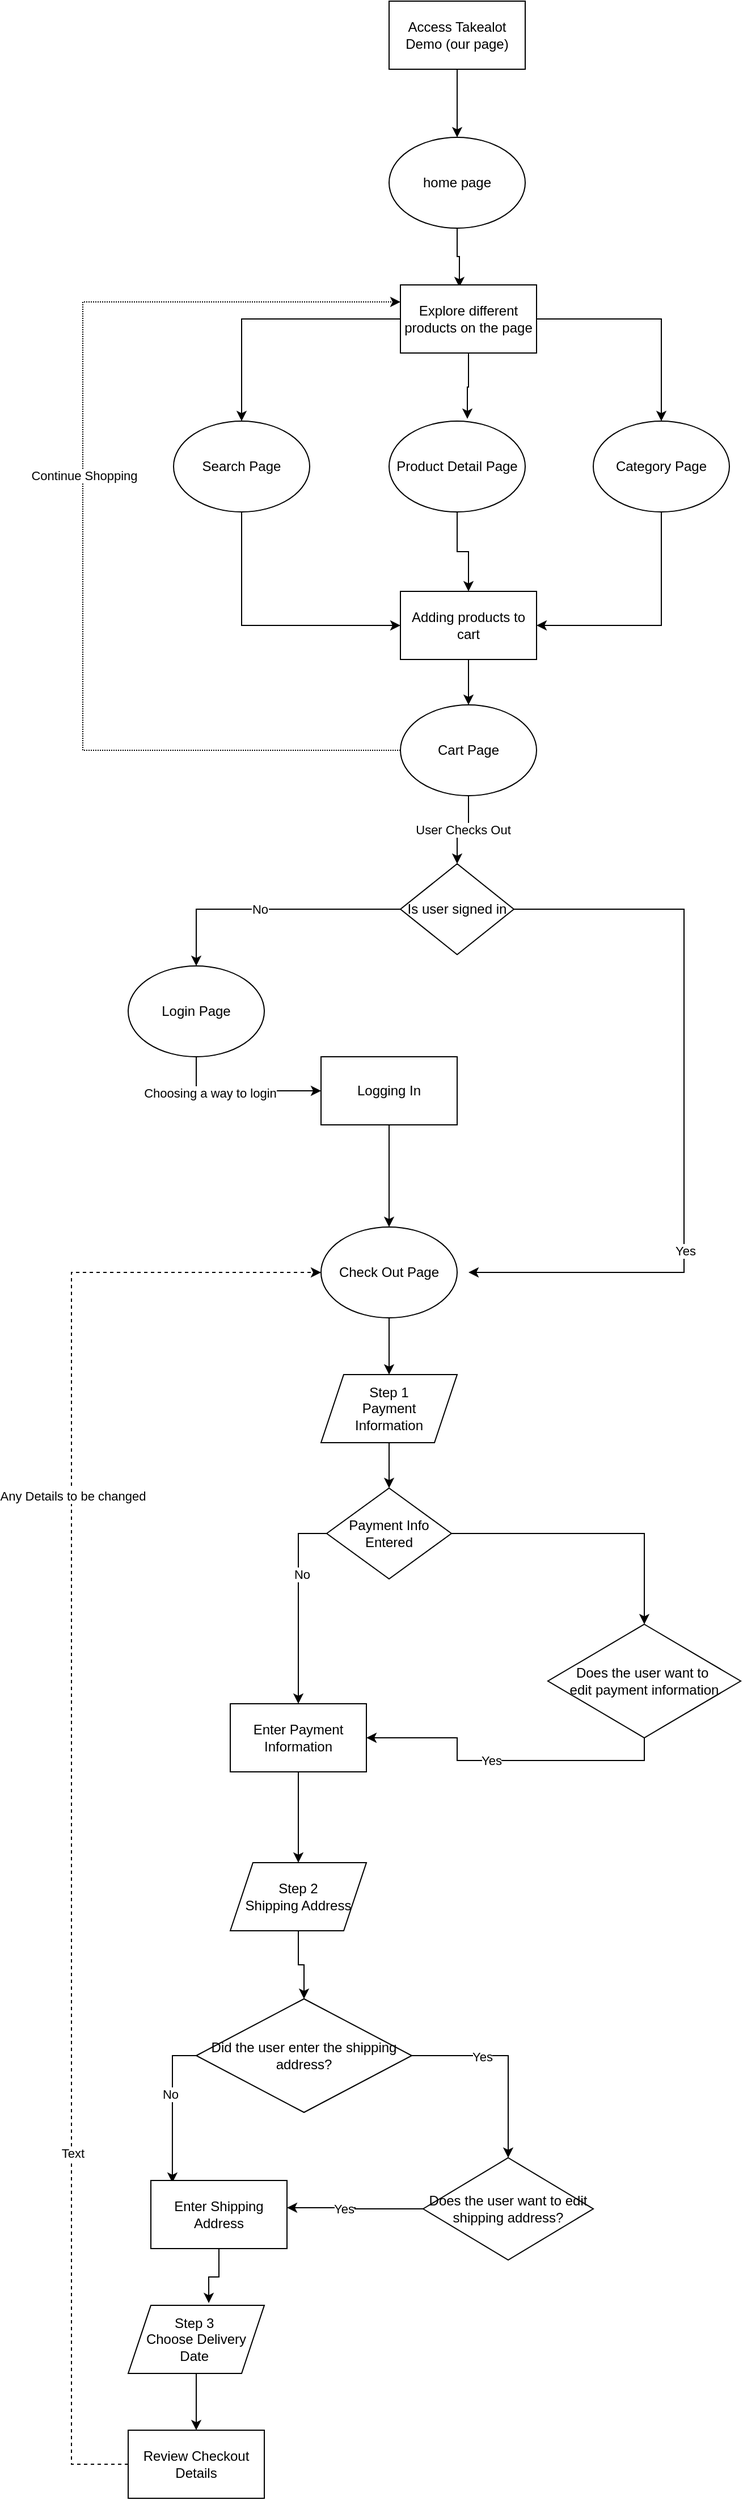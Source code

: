 <mxfile version="13.7.7" type="github"><diagram id="TFvojG2QjVRVemLwfz57" name="Page-1"><mxGraphModel dx="2090" dy="689" grid="1" gridSize="10" guides="1" tooltips="1" connect="1" arrows="1" fold="1" page="1" pageScale="1" pageWidth="850" pageHeight="1100" math="0" shadow="0"><root><mxCell id="0"/><mxCell id="1" parent="0"/><mxCell id="aawvFCzgOHrE1ilArIAR-9" style="edgeStyle=orthogonalEdgeStyle;rounded=0;orthogonalLoop=1;jettySize=auto;html=1;exitX=0.5;exitY=1;exitDx=0;exitDy=0;entryX=0.5;entryY=0;entryDx=0;entryDy=0;" edge="1" parent="1" source="aawvFCzgOHrE1ilArIAR-1" target="aawvFCzgOHrE1ilArIAR-2"><mxGeometry relative="1" as="geometry"/></mxCell><mxCell id="aawvFCzgOHrE1ilArIAR-1" value="Access Takealot Demo (our page)" style="rounded=0;whiteSpace=wrap;html=1;" vertex="1" parent="1"><mxGeometry x="280" y="30" width="120" height="60" as="geometry"/></mxCell><mxCell id="aawvFCzgOHrE1ilArIAR-10" style="edgeStyle=orthogonalEdgeStyle;rounded=0;orthogonalLoop=1;jettySize=auto;html=1;exitX=0.5;exitY=1;exitDx=0;exitDy=0;entryX=0.433;entryY=0.033;entryDx=0;entryDy=0;entryPerimeter=0;" edge="1" parent="1" source="aawvFCzgOHrE1ilArIAR-2" target="aawvFCzgOHrE1ilArIAR-3"><mxGeometry relative="1" as="geometry"/></mxCell><mxCell id="aawvFCzgOHrE1ilArIAR-2" value="home page" style="ellipse;whiteSpace=wrap;html=1;" vertex="1" parent="1"><mxGeometry x="280" y="150" width="120" height="80" as="geometry"/></mxCell><mxCell id="aawvFCzgOHrE1ilArIAR-11" style="edgeStyle=orthogonalEdgeStyle;rounded=0;orthogonalLoop=1;jettySize=auto;html=1;exitX=0;exitY=0.5;exitDx=0;exitDy=0;entryX=0.5;entryY=0;entryDx=0;entryDy=0;" edge="1" parent="1" source="aawvFCzgOHrE1ilArIAR-3" target="aawvFCzgOHrE1ilArIAR-4"><mxGeometry relative="1" as="geometry"/></mxCell><mxCell id="aawvFCzgOHrE1ilArIAR-12" style="edgeStyle=orthogonalEdgeStyle;rounded=0;orthogonalLoop=1;jettySize=auto;html=1;exitX=0.5;exitY=1;exitDx=0;exitDy=0;entryX=0.575;entryY=-0.025;entryDx=0;entryDy=0;entryPerimeter=0;" edge="1" parent="1" source="aawvFCzgOHrE1ilArIAR-3" target="aawvFCzgOHrE1ilArIAR-5"><mxGeometry relative="1" as="geometry"/></mxCell><mxCell id="aawvFCzgOHrE1ilArIAR-13" style="edgeStyle=orthogonalEdgeStyle;rounded=0;orthogonalLoop=1;jettySize=auto;html=1;exitX=1;exitY=0.5;exitDx=0;exitDy=0;entryX=0.5;entryY=0;entryDx=0;entryDy=0;" edge="1" parent="1" source="aawvFCzgOHrE1ilArIAR-3" target="aawvFCzgOHrE1ilArIAR-6"><mxGeometry relative="1" as="geometry"/></mxCell><mxCell id="aawvFCzgOHrE1ilArIAR-3" value="Explore different products on the page" style="rounded=0;whiteSpace=wrap;html=1;" vertex="1" parent="1"><mxGeometry x="290" y="280" width="120" height="60" as="geometry"/></mxCell><mxCell id="aawvFCzgOHrE1ilArIAR-14" style="edgeStyle=orthogonalEdgeStyle;rounded=0;orthogonalLoop=1;jettySize=auto;html=1;exitX=0.5;exitY=1;exitDx=0;exitDy=0;entryX=0;entryY=0.5;entryDx=0;entryDy=0;" edge="1" parent="1" source="aawvFCzgOHrE1ilArIAR-4" target="aawvFCzgOHrE1ilArIAR-7"><mxGeometry relative="1" as="geometry"/></mxCell><mxCell id="aawvFCzgOHrE1ilArIAR-4" value="Search Page" style="ellipse;whiteSpace=wrap;html=1;" vertex="1" parent="1"><mxGeometry x="90" y="400" width="120" height="80" as="geometry"/></mxCell><mxCell id="aawvFCzgOHrE1ilArIAR-15" style="edgeStyle=orthogonalEdgeStyle;rounded=0;orthogonalLoop=1;jettySize=auto;html=1;exitX=0.5;exitY=1;exitDx=0;exitDy=0;entryX=0.5;entryY=0;entryDx=0;entryDy=0;" edge="1" parent="1" source="aawvFCzgOHrE1ilArIAR-5" target="aawvFCzgOHrE1ilArIAR-7"><mxGeometry relative="1" as="geometry"/></mxCell><mxCell id="aawvFCzgOHrE1ilArIAR-5" value="Product Detail Page" style="ellipse;whiteSpace=wrap;html=1;" vertex="1" parent="1"><mxGeometry x="280" y="400" width="120" height="80" as="geometry"/></mxCell><mxCell id="aawvFCzgOHrE1ilArIAR-16" style="edgeStyle=orthogonalEdgeStyle;rounded=0;orthogonalLoop=1;jettySize=auto;html=1;exitX=0.5;exitY=1;exitDx=0;exitDy=0;entryX=1;entryY=0.5;entryDx=0;entryDy=0;" edge="1" parent="1" source="aawvFCzgOHrE1ilArIAR-6" target="aawvFCzgOHrE1ilArIAR-7"><mxGeometry relative="1" as="geometry"/></mxCell><mxCell id="aawvFCzgOHrE1ilArIAR-6" value="Category Page" style="ellipse;whiteSpace=wrap;html=1;" vertex="1" parent="1"><mxGeometry x="460" y="400" width="120" height="80" as="geometry"/></mxCell><mxCell id="aawvFCzgOHrE1ilArIAR-31" style="edgeStyle=orthogonalEdgeStyle;rounded=0;orthogonalLoop=1;jettySize=auto;html=1;exitX=0.5;exitY=1;exitDx=0;exitDy=0;entryX=0.5;entryY=0;entryDx=0;entryDy=0;" edge="1" parent="1" source="aawvFCzgOHrE1ilArIAR-7" target="aawvFCzgOHrE1ilArIAR-17"><mxGeometry relative="1" as="geometry"/></mxCell><mxCell id="aawvFCzgOHrE1ilArIAR-7" value="Adding products to cart" style="rounded=0;whiteSpace=wrap;html=1;" vertex="1" parent="1"><mxGeometry x="290" y="550" width="120" height="60" as="geometry"/></mxCell><mxCell id="aawvFCzgOHrE1ilArIAR-22" value="User Checks Out" style="edgeStyle=orthogonalEdgeStyle;rounded=0;orthogonalLoop=1;jettySize=auto;html=1;exitX=0.5;exitY=1;exitDx=0;exitDy=0;entryX=0.5;entryY=0;entryDx=0;entryDy=0;" edge="1" parent="1" source="aawvFCzgOHrE1ilArIAR-17" target="aawvFCzgOHrE1ilArIAR-18"><mxGeometry relative="1" as="geometry"/></mxCell><mxCell id="aawvFCzgOHrE1ilArIAR-24" style="edgeStyle=orthogonalEdgeStyle;rounded=0;orthogonalLoop=1;jettySize=auto;html=1;exitX=1;exitY=0.5;exitDx=0;exitDy=0;" edge="1" parent="1" source="aawvFCzgOHrE1ilArIAR-18"><mxGeometry relative="1" as="geometry"><mxPoint x="350" y="1150" as="targetPoint"/><Array as="points"><mxPoint x="540" y="830"/><mxPoint x="540" y="1150"/></Array></mxGeometry></mxCell><mxCell id="aawvFCzgOHrE1ilArIAR-25" value="Yes" style="edgeLabel;html=1;align=center;verticalAlign=middle;resizable=0;points=[];" vertex="1" connectable="0" parent="aawvFCzgOHrE1ilArIAR-24"><mxGeometry x="0.367" y="1" relative="1" as="geometry"><mxPoint as="offset"/></mxGeometry></mxCell><mxCell id="aawvFCzgOHrE1ilArIAR-71" style="edgeStyle=orthogonalEdgeStyle;rounded=0;orthogonalLoop=1;jettySize=auto;html=1;exitX=0;exitY=0.5;exitDx=0;exitDy=0;entryX=0;entryY=0.25;entryDx=0;entryDy=0;dashed=1;dashPattern=1 1;" edge="1" parent="1" source="aawvFCzgOHrE1ilArIAR-17" target="aawvFCzgOHrE1ilArIAR-3"><mxGeometry relative="1" as="geometry"><Array as="points"><mxPoint x="10" y="690"/><mxPoint x="10" y="295"/></Array></mxGeometry></mxCell><mxCell id="aawvFCzgOHrE1ilArIAR-72" value="Continue Shopping" style="edgeLabel;html=1;align=center;verticalAlign=middle;resizable=0;points=[];" vertex="1" connectable="0" parent="aawvFCzgOHrE1ilArIAR-71"><mxGeometry x="0.093" y="-1" relative="1" as="geometry"><mxPoint as="offset"/></mxGeometry></mxCell><mxCell id="aawvFCzgOHrE1ilArIAR-17" value="Cart Page" style="ellipse;whiteSpace=wrap;html=1;" vertex="1" parent="1"><mxGeometry x="290" y="650" width="120" height="80" as="geometry"/></mxCell><mxCell id="aawvFCzgOHrE1ilArIAR-20" style="edgeStyle=orthogonalEdgeStyle;rounded=0;orthogonalLoop=1;jettySize=auto;html=1;exitX=0;exitY=0.5;exitDx=0;exitDy=0;entryX=0.5;entryY=0;entryDx=0;entryDy=0;" edge="1" parent="1" source="aawvFCzgOHrE1ilArIAR-18" target="aawvFCzgOHrE1ilArIAR-19"><mxGeometry relative="1" as="geometry"/></mxCell><mxCell id="aawvFCzgOHrE1ilArIAR-21" value="No" style="edgeLabel;html=1;align=center;verticalAlign=middle;resizable=0;points=[];" vertex="1" connectable="0" parent="aawvFCzgOHrE1ilArIAR-20"><mxGeometry x="0.078" relative="1" as="geometry"><mxPoint as="offset"/></mxGeometry></mxCell><mxCell id="aawvFCzgOHrE1ilArIAR-18" value="Is user signed in" style="rhombus;whiteSpace=wrap;html=1;" vertex="1" parent="1"><mxGeometry x="290" y="790" width="100" height="80" as="geometry"/></mxCell><mxCell id="aawvFCzgOHrE1ilArIAR-28" style="edgeStyle=orthogonalEdgeStyle;rounded=0;orthogonalLoop=1;jettySize=auto;html=1;exitX=0.5;exitY=1;exitDx=0;exitDy=0;entryX=0;entryY=0.5;entryDx=0;entryDy=0;" edge="1" parent="1" source="aawvFCzgOHrE1ilArIAR-19" target="aawvFCzgOHrE1ilArIAR-27"><mxGeometry relative="1" as="geometry"/></mxCell><mxCell id="aawvFCzgOHrE1ilArIAR-29" value="Choosing a way to login" style="edgeLabel;html=1;align=center;verticalAlign=middle;resizable=0;points=[];" vertex="1" connectable="0" parent="aawvFCzgOHrE1ilArIAR-28"><mxGeometry x="-0.4" y="-2" relative="1" as="geometry"><mxPoint as="offset"/></mxGeometry></mxCell><mxCell id="aawvFCzgOHrE1ilArIAR-19" value="Login Page" style="ellipse;whiteSpace=wrap;html=1;" vertex="1" parent="1"><mxGeometry x="50" y="880" width="120" height="80" as="geometry"/></mxCell><mxCell id="aawvFCzgOHrE1ilArIAR-47" style="edgeStyle=orthogonalEdgeStyle;rounded=0;orthogonalLoop=1;jettySize=auto;html=1;exitX=0.5;exitY=1;exitDx=0;exitDy=0;entryX=0.5;entryY=0;entryDx=0;entryDy=0;" edge="1" parent="1" source="aawvFCzgOHrE1ilArIAR-23" target="aawvFCzgOHrE1ilArIAR-32"><mxGeometry relative="1" as="geometry"/></mxCell><mxCell id="aawvFCzgOHrE1ilArIAR-23" value="Check Out Page" style="ellipse;whiteSpace=wrap;html=1;" vertex="1" parent="1"><mxGeometry x="220" y="1110" width="120" height="80" as="geometry"/></mxCell><mxCell id="aawvFCzgOHrE1ilArIAR-30" style="edgeStyle=orthogonalEdgeStyle;rounded=0;orthogonalLoop=1;jettySize=auto;html=1;exitX=0.5;exitY=1;exitDx=0;exitDy=0;entryX=0.5;entryY=0;entryDx=0;entryDy=0;" edge="1" parent="1" source="aawvFCzgOHrE1ilArIAR-27" target="aawvFCzgOHrE1ilArIAR-23"><mxGeometry relative="1" as="geometry"/></mxCell><mxCell id="aawvFCzgOHrE1ilArIAR-27" value="Logging In" style="rounded=0;whiteSpace=wrap;html=1;" vertex="1" parent="1"><mxGeometry x="220" y="960" width="120" height="60" as="geometry"/></mxCell><mxCell id="aawvFCzgOHrE1ilArIAR-48" style="edgeStyle=orthogonalEdgeStyle;rounded=0;orthogonalLoop=1;jettySize=auto;html=1;exitX=0.5;exitY=1;exitDx=0;exitDy=0;entryX=0.5;entryY=0;entryDx=0;entryDy=0;" edge="1" parent="1" source="aawvFCzgOHrE1ilArIAR-32" target="aawvFCzgOHrE1ilArIAR-33"><mxGeometry relative="1" as="geometry"/></mxCell><mxCell id="aawvFCzgOHrE1ilArIAR-32" value="Step 1&lt;br&gt;Payment &lt;br&gt;Information" style="shape=parallelogram;perimeter=parallelogramPerimeter;whiteSpace=wrap;html=1;fixedSize=1;" vertex="1" parent="1"><mxGeometry x="220" y="1240" width="120" height="60" as="geometry"/></mxCell><mxCell id="aawvFCzgOHrE1ilArIAR-35" style="edgeStyle=orthogonalEdgeStyle;rounded=0;orthogonalLoop=1;jettySize=auto;html=1;exitX=0;exitY=0.5;exitDx=0;exitDy=0;entryX=0.5;entryY=0;entryDx=0;entryDy=0;" edge="1" parent="1" source="aawvFCzgOHrE1ilArIAR-33" target="aawvFCzgOHrE1ilArIAR-34"><mxGeometry relative="1" as="geometry"/></mxCell><mxCell id="aawvFCzgOHrE1ilArIAR-37" value="No" style="edgeLabel;html=1;align=center;verticalAlign=middle;resizable=0;points=[];" vertex="1" connectable="0" parent="aawvFCzgOHrE1ilArIAR-35"><mxGeometry x="-0.303" y="3" relative="1" as="geometry"><mxPoint as="offset"/></mxGeometry></mxCell><mxCell id="aawvFCzgOHrE1ilArIAR-38" style="edgeStyle=orthogonalEdgeStyle;rounded=0;orthogonalLoop=1;jettySize=auto;html=1;exitX=1;exitY=0.5;exitDx=0;exitDy=0;entryX=0.5;entryY=0;entryDx=0;entryDy=0;" edge="1" parent="1" source="aawvFCzgOHrE1ilArIAR-33" target="aawvFCzgOHrE1ilArIAR-36"><mxGeometry relative="1" as="geometry"/></mxCell><mxCell id="aawvFCzgOHrE1ilArIAR-33" value="Payment Info Entered" style="rhombus;whiteSpace=wrap;html=1;" vertex="1" parent="1"><mxGeometry x="225" y="1340" width="110" height="80" as="geometry"/></mxCell><mxCell id="aawvFCzgOHrE1ilArIAR-46" style="edgeStyle=orthogonalEdgeStyle;rounded=0;orthogonalLoop=1;jettySize=auto;html=1;exitX=0.5;exitY=1;exitDx=0;exitDy=0;entryX=0.5;entryY=0;entryDx=0;entryDy=0;" edge="1" parent="1" source="aawvFCzgOHrE1ilArIAR-34" target="aawvFCzgOHrE1ilArIAR-45"><mxGeometry relative="1" as="geometry"/></mxCell><mxCell id="aawvFCzgOHrE1ilArIAR-34" value="Enter Payment Information" style="rounded=0;whiteSpace=wrap;html=1;" vertex="1" parent="1"><mxGeometry x="140" y="1530" width="120" height="60" as="geometry"/></mxCell><mxCell id="aawvFCzgOHrE1ilArIAR-39" style="edgeStyle=orthogonalEdgeStyle;rounded=0;orthogonalLoop=1;jettySize=auto;html=1;exitX=0.5;exitY=1;exitDx=0;exitDy=0;" edge="1" parent="1" source="aawvFCzgOHrE1ilArIAR-36" target="aawvFCzgOHrE1ilArIAR-34"><mxGeometry relative="1" as="geometry"/></mxCell><mxCell id="aawvFCzgOHrE1ilArIAR-40" value="Yes" style="edgeLabel;html=1;align=center;verticalAlign=middle;resizable=0;points=[];" vertex="1" connectable="0" parent="aawvFCzgOHrE1ilArIAR-39"><mxGeometry x="0.088" relative="1" as="geometry"><mxPoint as="offset"/></mxGeometry></mxCell><mxCell id="aawvFCzgOHrE1ilArIAR-36" value="Does the user want to&amp;nbsp;&lt;br&gt;edit payment information" style="rhombus;whiteSpace=wrap;html=1;" vertex="1" parent="1"><mxGeometry x="420" y="1460" width="170" height="100" as="geometry"/></mxCell><mxCell id="aawvFCzgOHrE1ilArIAR-61" style="edgeStyle=orthogonalEdgeStyle;rounded=0;orthogonalLoop=1;jettySize=auto;html=1;exitX=0.5;exitY=1;exitDx=0;exitDy=0;entryX=0.5;entryY=0;entryDx=0;entryDy=0;" edge="1" parent="1" source="aawvFCzgOHrE1ilArIAR-45" target="aawvFCzgOHrE1ilArIAR-50"><mxGeometry relative="1" as="geometry"/></mxCell><mxCell id="aawvFCzgOHrE1ilArIAR-45" value="Step 2&lt;br&gt;Shipping Address" style="shape=parallelogram;perimeter=parallelogramPerimeter;whiteSpace=wrap;html=1;fixedSize=1;" vertex="1" parent="1"><mxGeometry x="140" y="1670" width="120" height="60" as="geometry"/></mxCell><mxCell id="aawvFCzgOHrE1ilArIAR-53" style="edgeStyle=orthogonalEdgeStyle;rounded=0;orthogonalLoop=1;jettySize=auto;html=1;exitX=0;exitY=0.5;exitDx=0;exitDy=0;entryX=0.158;entryY=0.033;entryDx=0;entryDy=0;entryPerimeter=0;" edge="1" parent="1" source="aawvFCzgOHrE1ilArIAR-50" target="aawvFCzgOHrE1ilArIAR-51"><mxGeometry relative="1" as="geometry"/></mxCell><mxCell id="aawvFCzgOHrE1ilArIAR-54" value="No" style="edgeLabel;html=1;align=center;verticalAlign=middle;resizable=0;points=[];" vertex="1" connectable="0" parent="aawvFCzgOHrE1ilArIAR-53"><mxGeometry x="-0.173" y="-2" relative="1" as="geometry"><mxPoint as="offset"/></mxGeometry></mxCell><mxCell id="aawvFCzgOHrE1ilArIAR-55" style="edgeStyle=orthogonalEdgeStyle;rounded=0;orthogonalLoop=1;jettySize=auto;html=1;exitX=1;exitY=0.5;exitDx=0;exitDy=0;" edge="1" parent="1" source="aawvFCzgOHrE1ilArIAR-50" target="aawvFCzgOHrE1ilArIAR-52"><mxGeometry relative="1" as="geometry"/></mxCell><mxCell id="aawvFCzgOHrE1ilArIAR-56" value="Yes" style="edgeLabel;html=1;align=center;verticalAlign=middle;resizable=0;points=[];" vertex="1" connectable="0" parent="aawvFCzgOHrE1ilArIAR-55"><mxGeometry x="-0.291" y="-1" relative="1" as="geometry"><mxPoint as="offset"/></mxGeometry></mxCell><mxCell id="aawvFCzgOHrE1ilArIAR-50" value="&lt;span&gt;Did the user enter the shipping address?&lt;/span&gt;" style="rhombus;whiteSpace=wrap;html=1;" vertex="1" parent="1"><mxGeometry x="110" y="1790" width="190" height="100" as="geometry"/></mxCell><mxCell id="aawvFCzgOHrE1ilArIAR-64" style="edgeStyle=orthogonalEdgeStyle;rounded=0;orthogonalLoop=1;jettySize=auto;html=1;exitX=0.5;exitY=1;exitDx=0;exitDy=0;entryX=0.592;entryY=-0.033;entryDx=0;entryDy=0;entryPerimeter=0;" edge="1" parent="1" source="aawvFCzgOHrE1ilArIAR-51" target="aawvFCzgOHrE1ilArIAR-62"><mxGeometry relative="1" as="geometry"/></mxCell><mxCell id="aawvFCzgOHrE1ilArIAR-51" value="Enter Shipping Address" style="rounded=0;whiteSpace=wrap;html=1;" vertex="1" parent="1"><mxGeometry x="70" y="1950" width="120" height="60" as="geometry"/></mxCell><mxCell id="aawvFCzgOHrE1ilArIAR-57" style="edgeStyle=orthogonalEdgeStyle;rounded=0;orthogonalLoop=1;jettySize=auto;html=1;exitX=0;exitY=0.5;exitDx=0;exitDy=0;entryX=1;entryY=0.4;entryDx=0;entryDy=0;entryPerimeter=0;" edge="1" parent="1" source="aawvFCzgOHrE1ilArIAR-52" target="aawvFCzgOHrE1ilArIAR-51"><mxGeometry relative="1" as="geometry"/></mxCell><mxCell id="aawvFCzgOHrE1ilArIAR-58" value="Yes" style="edgeLabel;html=1;align=center;verticalAlign=middle;resizable=0;points=[];" vertex="1" connectable="0" parent="aawvFCzgOHrE1ilArIAR-57"><mxGeometry x="0.174" y="1" relative="1" as="geometry"><mxPoint as="offset"/></mxGeometry></mxCell><mxCell id="aawvFCzgOHrE1ilArIAR-52" value="Does the user want to edit shipping address?" style="rhombus;whiteSpace=wrap;html=1;" vertex="1" parent="1"><mxGeometry x="310" y="1930" width="150" height="90" as="geometry"/></mxCell><mxCell id="aawvFCzgOHrE1ilArIAR-65" style="edgeStyle=orthogonalEdgeStyle;rounded=0;orthogonalLoop=1;jettySize=auto;html=1;exitX=0.5;exitY=1;exitDx=0;exitDy=0;entryX=0.5;entryY=0;entryDx=0;entryDy=0;" edge="1" parent="1" source="aawvFCzgOHrE1ilArIAR-62" target="aawvFCzgOHrE1ilArIAR-63"><mxGeometry relative="1" as="geometry"/></mxCell><mxCell id="aawvFCzgOHrE1ilArIAR-62" value="Step 3&amp;nbsp;&lt;br&gt;Choose Delivery Date&amp;nbsp;" style="shape=parallelogram;perimeter=parallelogramPerimeter;whiteSpace=wrap;html=1;fixedSize=1;" vertex="1" parent="1"><mxGeometry x="50" y="2060" width="120" height="60" as="geometry"/></mxCell><mxCell id="aawvFCzgOHrE1ilArIAR-68" style="edgeStyle=orthogonalEdgeStyle;rounded=0;orthogonalLoop=1;jettySize=auto;html=1;exitX=0;exitY=0.5;exitDx=0;exitDy=0;entryX=0;entryY=0.5;entryDx=0;entryDy=0;dashed=1;" edge="1" parent="1" source="aawvFCzgOHrE1ilArIAR-63" target="aawvFCzgOHrE1ilArIAR-23"><mxGeometry relative="1" as="geometry"><Array as="points"><mxPoint y="2200"/><mxPoint y="1150"/></Array></mxGeometry></mxCell><mxCell id="aawvFCzgOHrE1ilArIAR-69" value="Text" style="edgeLabel;html=1;align=center;verticalAlign=middle;resizable=0;points=[];" vertex="1" connectable="0" parent="aawvFCzgOHrE1ilArIAR-68"><mxGeometry x="-0.508" y="-1" relative="1" as="geometry"><mxPoint as="offset"/></mxGeometry></mxCell><mxCell id="aawvFCzgOHrE1ilArIAR-70" value="Any Details to be changed" style="edgeLabel;html=1;align=center;verticalAlign=middle;resizable=0;points=[];" vertex="1" connectable="0" parent="aawvFCzgOHrE1ilArIAR-68"><mxGeometry x="0.369" y="-1" relative="1" as="geometry"><mxPoint as="offset"/></mxGeometry></mxCell><mxCell id="aawvFCzgOHrE1ilArIAR-63" value="Review Checkout Details" style="rounded=0;whiteSpace=wrap;html=1;" vertex="1" parent="1"><mxGeometry x="50" y="2170" width="120" height="60" as="geometry"/></mxCell></root></mxGraphModel></diagram></mxfile>